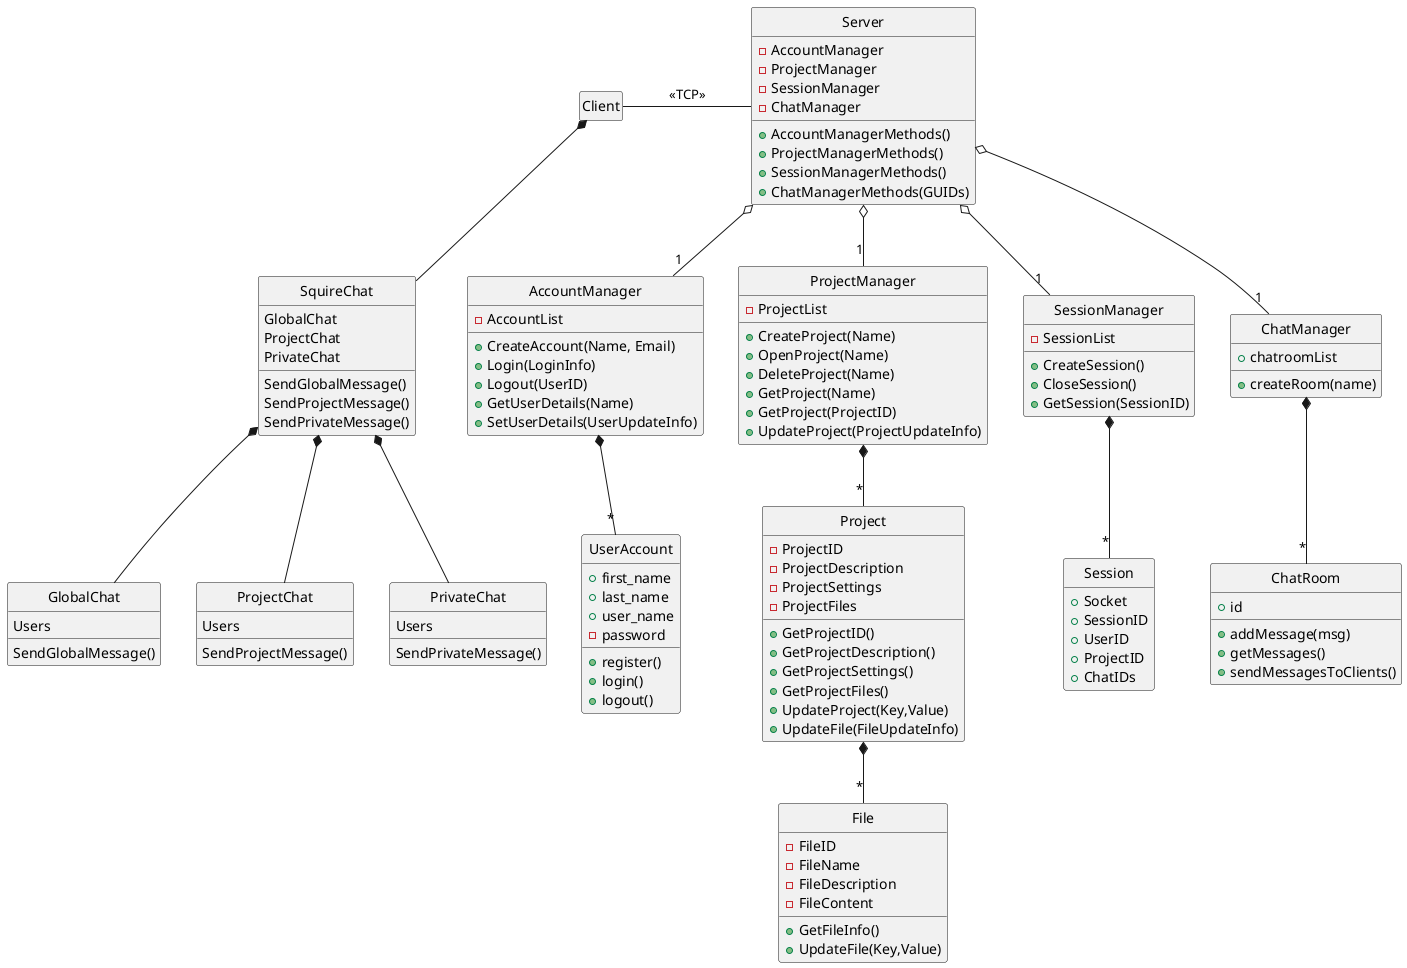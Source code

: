 @startuml
hide circle
hide empty members

class "Client" as sq 
	class "SquireChat" as sq_ch {
		GlobalChat
		ProjectChat
		PrivateChat
		SendGlobalMessage()
		SendProjectMessage()
		SendPrivateMessage()
		}
	class "GlobalChat" as sq_ch_glob {
		Users
	
		SendGlobalMessage()
		}
	class "ProjectChat" as sq_ch_proj {
		Users
		SendProjectMessage()
		}
	class "PrivateChat" as sq_ch_priv {
		Users
		SendPrivateMessage()
		}


class "Server" as sqs{
	-AccountManager
	-ProjectManager
	-SessionManager
	-ChatManager
	+AccountManagerMethods()
	+ProjectManagerMethods()
	+SessionManagerMethods()
	+ChatManagerMethods(GUIDs)
	}
	class "AccountManager" as sqs_ua_m{
		-AccountList
		+CreateAccount(Name, Email)
		+Login(LoginInfo)
		+Logout(UserID)
		+GetUserDetails(Name)
		+SetUserDetails(UserUpdateInfo)
		}
		class "UserAccount" as sqs_ua {
			+first_name
			+last_name
			+user_name
			-password
			+register()
			+login()
			+logout()
			}
	class "ProjectManager" as sqs_pr_m{
		-ProjectList
		+CreateProject(Name)
		+OpenProject(Name)
		+DeleteProject(Name)
		+GetProject(Name)
		+GetProject(ProjectID)
		+UpdateProject(ProjectUpdateInfo)
		}
		class "Project" as sqs_pr{
			-ProjectID
			-ProjectDescription
			-ProjectSettings
			-ProjectFiles
			+GetProjectID()
			+GetProjectDescription()
			+GetProjectSettings()
			+GetProjectFiles()
			+UpdateProject(Key,Value)
			+UpdateFile(FileUpdateInfo)
			}
			class "File" as sqs_fi{
				-FileID
				-FileName
				-FileDescription
				-FileContent
				+GetFileInfo()
				+UpdateFile(Key,Value)
				}
	class "SessionManager" as sqs_se_m{
		-SessionList
		+CreateSession()
		+CloseSession()
		+GetSession(SessionID)
		}
		class "Session" as sqs_se{
			+Socket
			+SessionID
			+UserID
			+ProjectID
			+ChatIDs
			}
	class "ChatManager" as sqs_ch_m{
		+chatroomList
		+createRoom(name)
		}
		class "ChatRoom" as sqs_ch {
			+id
			+addMessage(msg)
			+getMessages()
			+sendMessagesToClients()
			}


sq -right- sqs : <<TCP>>

	sqs o-- "1" sqs_pr_m 
		sqs_pr_m *-- "*" sqs_pr 
			sqs_pr *-- "*" sqs_fi 
	sqs o-- "1" sqs_ua_m 
		sqs_ua_m *-- "*" sqs_ua  
	sqs o-- "1" sqs_ch_m 
		sqs_ch_m *-- "*" sqs_ch 
	sqs o-- "1" sqs_se_m 
		sqs_se_m *-- "*" sqs_se

sq *-down- sq_ch 
sq_ch *-- sq_ch_glob
sq_ch *-- sq_ch_proj
sq_ch *-- sq_ch_priv


@enduml